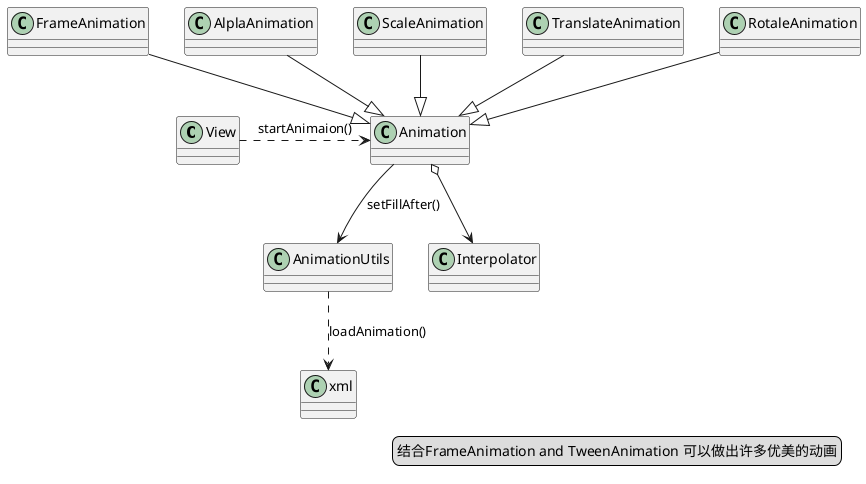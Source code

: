 @startuml

class View

class Animation

class AnimationUtils

class FrameAnimation
class AlplaAnimation
class ScaleAnimation
class TranslateAnimation
class RotaleAnimation

class Interpolator

'---------------spilt line--------------
View .right.> Animation: startAnimaion()

Animation --> AnimationUtils: setFillAfter()
AnimationUtils ..> xml: loadAnimation()

AlplaAnimation --|> Animation
FrameAnimation --|> Animation
ScaleAnimation --|> Animation
TranslateAnimation --|> Animation
RotaleAnimation --|> Animation

Animation o--> Interpolator

legend right
结合FrameAnimation and TweenAnimation 可以做出许多优美的动画
endlegend

@enduml
